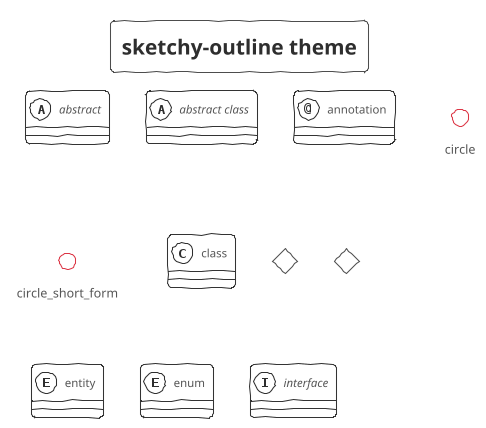 ' Do not edit
' Theme Gallery
' autogenerated by script
'
@startuml
!theme sketchy-outline
title sketchy-outline theme
abstract        abstract
abstract class  "abstract class"
annotation      annotation
circle          circle
()              circle_short_form
class           class
diamond         diamond
<>              diamond_short_form
entity          entity
enum            enum
interface       interface
@enduml
